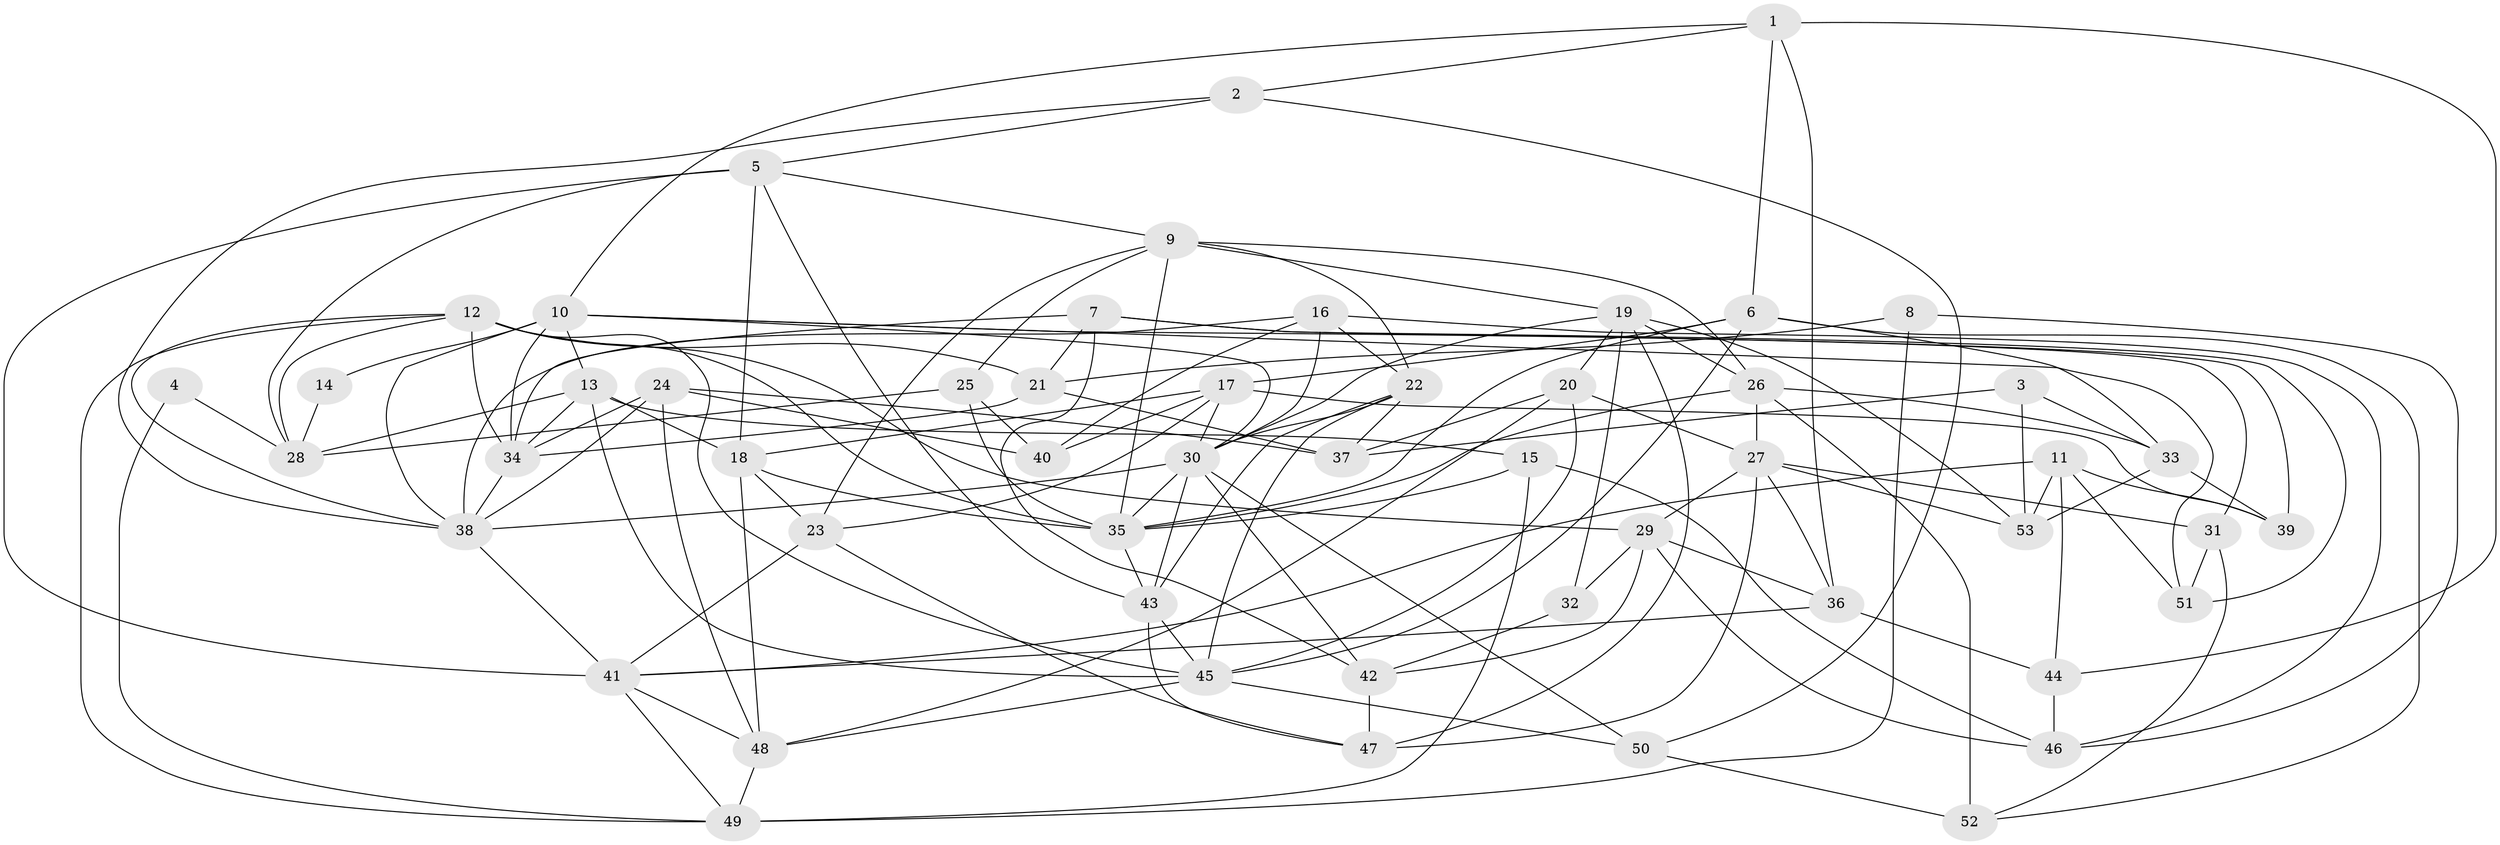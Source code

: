 // original degree distribution, {3: 0.2571428571428571, 2: 0.14285714285714285, 4: 0.2571428571428571, 6: 0.13333333333333333, 5: 0.18095238095238095, 8: 0.009523809523809525, 7: 0.01904761904761905}
// Generated by graph-tools (version 1.1) at 2025/02/03/09/25 03:02:03]
// undirected, 53 vertices, 143 edges
graph export_dot {
graph [start="1"]
  node [color=gray90,style=filled];
  1;
  2;
  3;
  4;
  5;
  6;
  7;
  8;
  9;
  10;
  11;
  12;
  13;
  14;
  15;
  16;
  17;
  18;
  19;
  20;
  21;
  22;
  23;
  24;
  25;
  26;
  27;
  28;
  29;
  30;
  31;
  32;
  33;
  34;
  35;
  36;
  37;
  38;
  39;
  40;
  41;
  42;
  43;
  44;
  45;
  46;
  47;
  48;
  49;
  50;
  51;
  52;
  53;
  1 -- 2 [weight=1.0];
  1 -- 6 [weight=1.0];
  1 -- 10 [weight=1.0];
  1 -- 36 [weight=1.0];
  1 -- 44 [weight=1.0];
  2 -- 5 [weight=1.0];
  2 -- 38 [weight=1.0];
  2 -- 50 [weight=1.0];
  3 -- 33 [weight=1.0];
  3 -- 37 [weight=1.0];
  3 -- 53 [weight=2.0];
  4 -- 28 [weight=1.0];
  4 -- 49 [weight=1.0];
  5 -- 9 [weight=1.0];
  5 -- 18 [weight=2.0];
  5 -- 28 [weight=1.0];
  5 -- 41 [weight=1.0];
  5 -- 43 [weight=1.0];
  6 -- 17 [weight=1.0];
  6 -- 33 [weight=1.0];
  6 -- 35 [weight=1.0];
  6 -- 45 [weight=1.0];
  6 -- 52 [weight=1.0];
  7 -- 21 [weight=1.0];
  7 -- 34 [weight=1.0];
  7 -- 39 [weight=1.0];
  7 -- 42 [weight=1.0];
  7 -- 51 [weight=1.0];
  8 -- 21 [weight=1.0];
  8 -- 46 [weight=1.0];
  8 -- 49 [weight=1.0];
  9 -- 19 [weight=1.0];
  9 -- 22 [weight=1.0];
  9 -- 23 [weight=1.0];
  9 -- 25 [weight=1.0];
  9 -- 26 [weight=1.0];
  9 -- 35 [weight=1.0];
  10 -- 13 [weight=1.0];
  10 -- 14 [weight=1.0];
  10 -- 30 [weight=1.0];
  10 -- 31 [weight=1.0];
  10 -- 34 [weight=1.0];
  10 -- 38 [weight=1.0];
  10 -- 51 [weight=1.0];
  11 -- 39 [weight=1.0];
  11 -- 41 [weight=1.0];
  11 -- 44 [weight=1.0];
  11 -- 51 [weight=1.0];
  11 -- 53 [weight=2.0];
  12 -- 21 [weight=1.0];
  12 -- 28 [weight=1.0];
  12 -- 29 [weight=1.0];
  12 -- 34 [weight=1.0];
  12 -- 35 [weight=1.0];
  12 -- 38 [weight=1.0];
  12 -- 45 [weight=1.0];
  12 -- 49 [weight=1.0];
  13 -- 15 [weight=1.0];
  13 -- 18 [weight=1.0];
  13 -- 28 [weight=1.0];
  13 -- 34 [weight=1.0];
  13 -- 45 [weight=1.0];
  14 -- 28 [weight=1.0];
  15 -- 35 [weight=1.0];
  15 -- 46 [weight=1.0];
  15 -- 49 [weight=1.0];
  16 -- 22 [weight=1.0];
  16 -- 30 [weight=1.0];
  16 -- 38 [weight=1.0];
  16 -- 40 [weight=1.0];
  16 -- 46 [weight=1.0];
  17 -- 18 [weight=1.0];
  17 -- 23 [weight=1.0];
  17 -- 30 [weight=1.0];
  17 -- 39 [weight=1.0];
  17 -- 40 [weight=1.0];
  18 -- 23 [weight=1.0];
  18 -- 35 [weight=1.0];
  18 -- 48 [weight=1.0];
  19 -- 20 [weight=1.0];
  19 -- 26 [weight=1.0];
  19 -- 30 [weight=1.0];
  19 -- 32 [weight=1.0];
  19 -- 47 [weight=1.0];
  19 -- 53 [weight=1.0];
  20 -- 27 [weight=1.0];
  20 -- 37 [weight=1.0];
  20 -- 45 [weight=1.0];
  20 -- 48 [weight=1.0];
  21 -- 34 [weight=1.0];
  21 -- 37 [weight=1.0];
  22 -- 30 [weight=1.0];
  22 -- 37 [weight=1.0];
  22 -- 43 [weight=1.0];
  22 -- 45 [weight=1.0];
  23 -- 41 [weight=1.0];
  23 -- 47 [weight=1.0];
  24 -- 34 [weight=1.0];
  24 -- 37 [weight=1.0];
  24 -- 38 [weight=1.0];
  24 -- 40 [weight=2.0];
  24 -- 48 [weight=1.0];
  25 -- 28 [weight=1.0];
  25 -- 35 [weight=1.0];
  25 -- 40 [weight=1.0];
  26 -- 27 [weight=1.0];
  26 -- 33 [weight=1.0];
  26 -- 35 [weight=1.0];
  26 -- 52 [weight=2.0];
  27 -- 29 [weight=1.0];
  27 -- 31 [weight=1.0];
  27 -- 36 [weight=1.0];
  27 -- 47 [weight=1.0];
  27 -- 53 [weight=2.0];
  29 -- 32 [weight=1.0];
  29 -- 36 [weight=1.0];
  29 -- 42 [weight=1.0];
  29 -- 46 [weight=1.0];
  30 -- 35 [weight=2.0];
  30 -- 38 [weight=1.0];
  30 -- 42 [weight=1.0];
  30 -- 43 [weight=1.0];
  30 -- 50 [weight=1.0];
  31 -- 51 [weight=1.0];
  31 -- 52 [weight=1.0];
  32 -- 42 [weight=1.0];
  33 -- 39 [weight=1.0];
  33 -- 53 [weight=1.0];
  34 -- 38 [weight=1.0];
  35 -- 43 [weight=1.0];
  36 -- 41 [weight=1.0];
  36 -- 44 [weight=2.0];
  38 -- 41 [weight=1.0];
  41 -- 48 [weight=1.0];
  41 -- 49 [weight=1.0];
  42 -- 47 [weight=1.0];
  43 -- 45 [weight=1.0];
  43 -- 47 [weight=1.0];
  44 -- 46 [weight=1.0];
  45 -- 48 [weight=2.0];
  45 -- 50 [weight=1.0];
  48 -- 49 [weight=1.0];
  50 -- 52 [weight=1.0];
}
